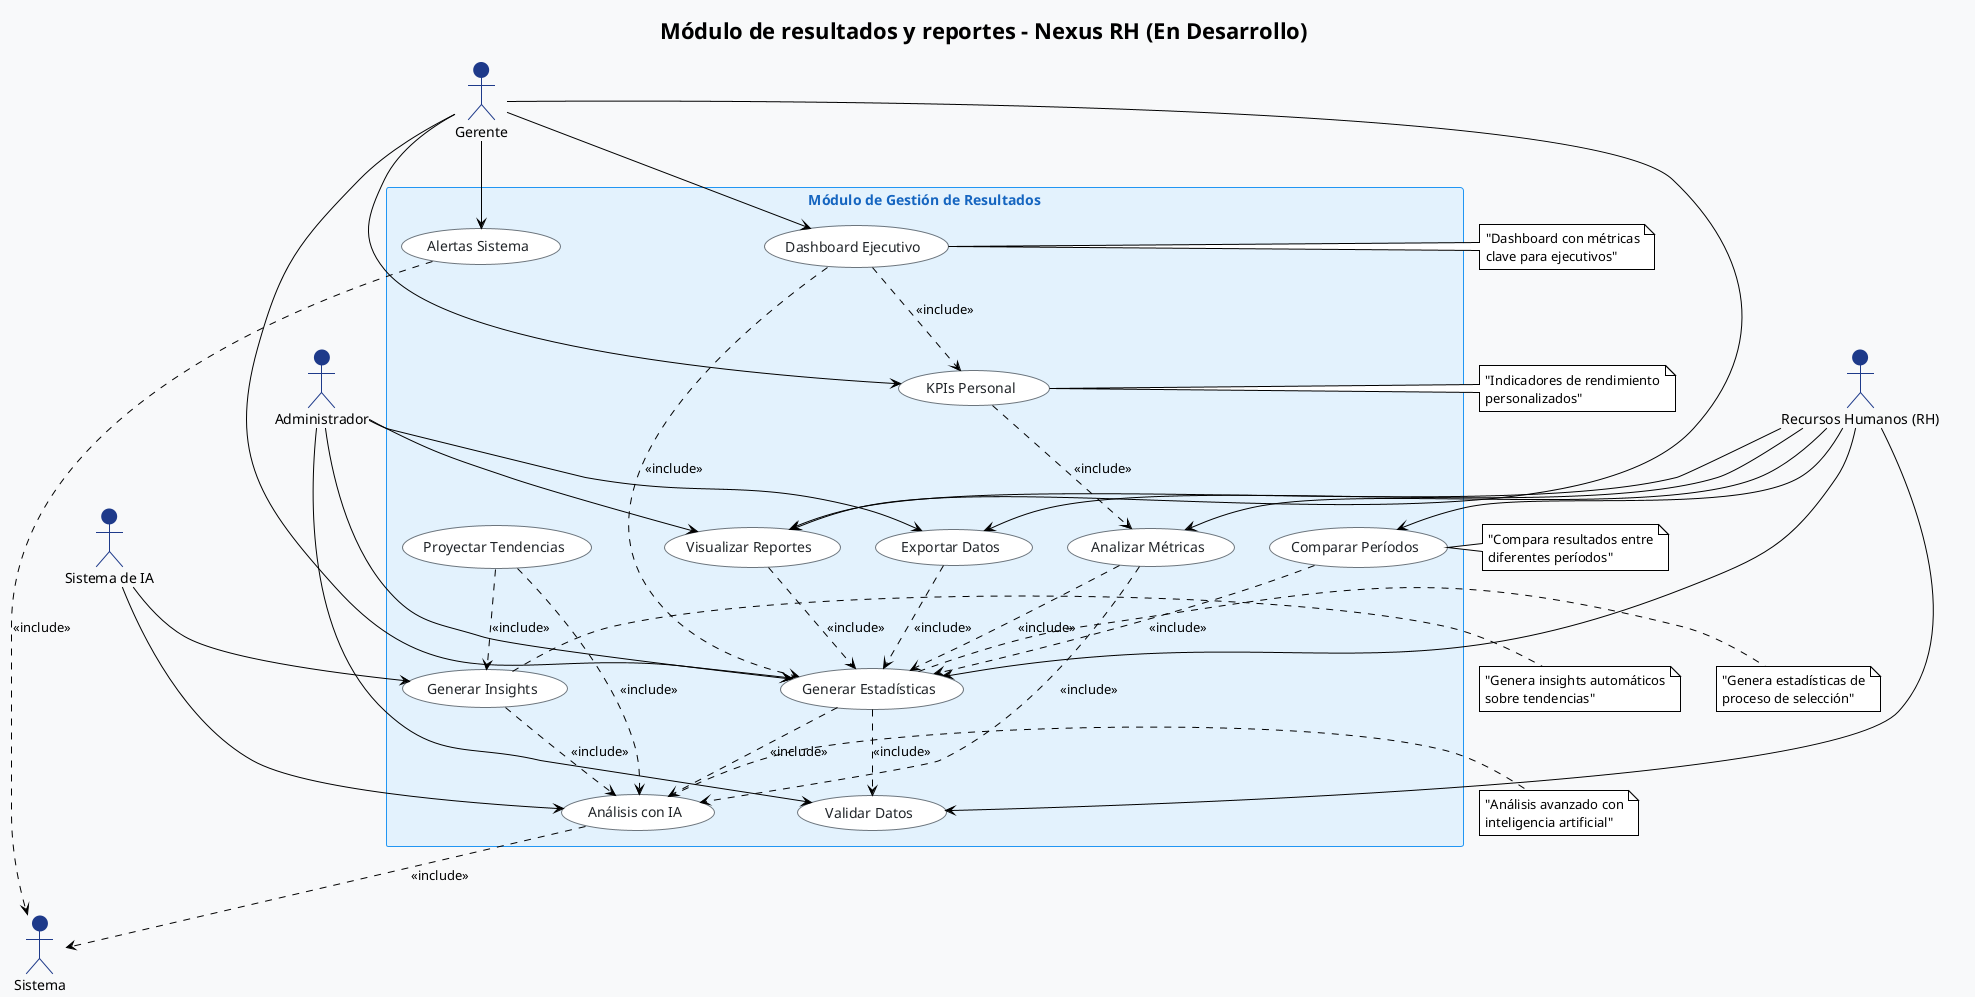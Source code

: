 @startuml "Nexus RH - Módulo de resultados y reportes (En Desarrollo)"
!theme plain
skinparam backgroundColor #F8F9FA
skinparam actor {
    BackgroundColor #1e3a8a
    BorderColor #1e3a8a
    FontColor #000000
}
skinparam usecase {
    BackgroundColor #FFFFFF
    BorderColor #6c757d
    FontColor #212529
}
skinparam rectangle {
    BackgroundColor #E3F2FD
    BorderColor #2196F3
    FontColor #1565C0
}

title "Módulo de resultados y reportes - Nexus RH (En Desarrollo)"

actor Gerente
actor RH as "Recursos Humanos (RH)"
actor Administrador
actor SistemaIA as "Sistema de IA"
actor Sistema

rectangle "Módulo de Gestión de Resultados" {
    usecase "Generar Estadísticas" as UC1
    usecase "Visualizar Reportes" as UC2
    usecase "Exportar Datos" as UC3
    usecase "Analizar Métricas" as UC4
    usecase "Comparar Períodos" as UC5
    usecase "Proyectar Tendencias" as UC6
    usecase "Dashboard Ejecutivo" as UC7
    usecase "KPIs Personal" as UC8
    usecase "Alertas Sistema" as UC9
    usecase "Validar Datos" as UC10
    usecase "Análisis con IA" as UC11
    usecase "Generar Insights" as UC12
}

' Relaciones del Gerente
Gerente --> UC1
Gerente --> UC2
Gerente --> UC7
Gerente --> UC8
Gerente --> UC9

' Relaciones de RH
RH --> UC1
RH --> UC2
RH --> UC3
RH --> UC4
RH --> UC5
RH --> UC10

' Relaciones del Administrador
Administrador --> UC1
Administrador --> UC2
Administrador --> UC3
Administrador --> UC10

' Relaciones del Sistema de IA
SistemaIA --> UC11
SistemaIA --> UC12

' Relaciones internas
UC1 ..> UC10 : <<include>>
UC1 ..> UC11 : <<include>>

UC2 ..> UC1 : <<include>>

UC3 ..> UC1 : <<include>>

UC4 ..> UC1 : <<include>>
UC4 ..> UC11 : <<include>>

UC5 ..> UC1 : <<include>>

UC6 ..> UC11 : <<include>>
UC6 ..> UC12 : <<include>>

UC7 ..> UC1 : <<include>>
UC7 ..> UC8 : <<include>>

UC8 ..> UC4 : <<include>>

UC9 ..> Sistema : <<include>>

UC11 ..> Sistema : <<include>>

UC12 ..> UC11 : <<include>>

' Notas explicativas
note right of UC1 : "Genera estadísticas de\nproceso de selección"
note right of UC7 : "Dashboard con métricas\nclave para ejecutivos"
note right of UC8 : "Indicadores de rendimiento\npersonalizados"
note right of UC11 : "Análisis avanzado con\ninteligencia artificial"
note right of UC12 : "Genera insights automáticos\nsobre tendencias"
note right of UC5 : "Compara resultados entre\ndiferentes períodos"

@enduml 